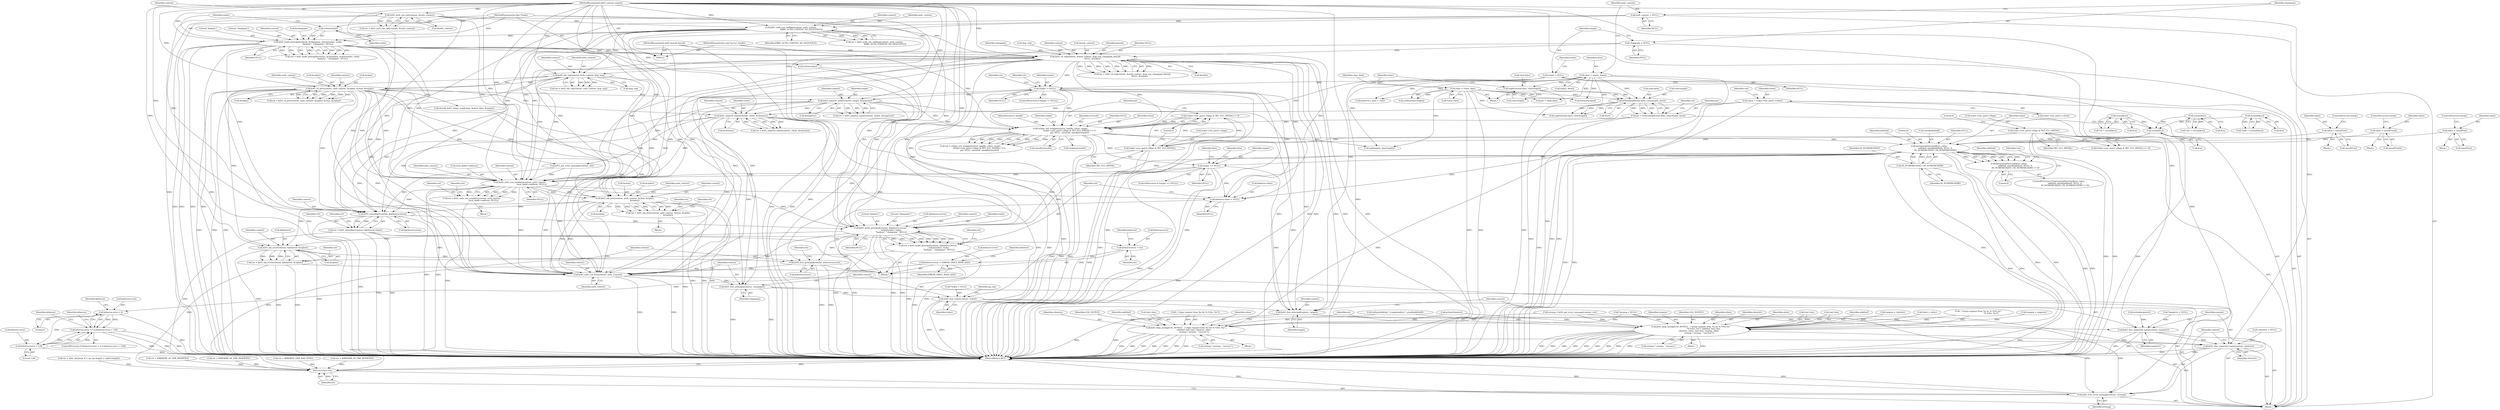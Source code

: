 digraph "0_krb5_cf1a0c411b2668c57c41e9c4efd15ba17b6b322c@API" {
"1000785" [label="(Call,getnameinfo(ss2sa(&ss), salen,\n                    addrbuf, sizeof(addrbuf), NULL, 0,\n                    NI_NUMERICHOST | NI_NUMERICSERV))"];
"1000786" [label="(Call,ss2sa(&ss))"];
"1000769" [label="(Call,ss2sa(&ss))"];
"1000693" [label="(Call,ss2sin(&ss))"];
"1000731" [label="(Call,ss2sin6(&ss))"];
"1000720" [label="(Call,salen = sizeof(*sin))"];
"1000758" [label="(Call,salen = sizeof(*sin6))"];
"1000777" [label="(Call,salen = sizeof(*sa))"];
"1000634" [label="(Call,schpw_util_wrapper(server_handle, client, target,\n                             (ticket->enc_part2->flags & TKT_FLG_INITIAL) != 0,\n                             ptr, NULL, strresult, sizeof(strresult)))"];
"1000123" [label="(MethodParameterIn,void *server_handle)"];
"1000580" [label="(Call,krb5_unparse_name(context, client, &clientstr))"];
"1000559" [label="(Call,krb5_unparse_name(context, target, &targetstr))"];
"1000482" [label="(Call,krb5_rd_priv(context, auth_context, &cipher, &clear, &replay))"];
"1000445" [label="(Call,krb5_mk_rep(context, auth_context, &ap_rep))"];
"1000420" [label="(Call,krb5_rd_req(context, &auth_context, &ap_req, changepw, keytab,\n                      NULL, &ticket))"];
"1000396" [label="(Call,krb5_build_principal(context, &changepw, strlen(realm), realm,\n                               \"kadmin\", \"changepw\", NULL))"];
"1000378" [label="(Call,krb5_auth_con_setflags(context, auth_context,\n                                 KRB5_AUTH_CONTEXT_DO_SEQUENCE))"];
"1000360" [label="(Call,krb5_auth_con_init(context, &auth_context))"];
"1000122" [label="(MethodParameterIn,krb5_context context)"];
"1000149" [label="(Call,auth_context = NULL)"];
"1000400" [label="(Call,strlen(realm))"];
"1000124" [label="(MethodParameterIn,char *realm)"];
"1000153" [label="(Call,changepw = NULL)"];
"1000125" [label="(MethodParameterIn,krb5_keytab keytab)"];
"1000553" [label="(Call,target != NULL)"];
"1000158" [label="(Call,target = NULL)"];
"1000503" [label="(Call,client = ticket->enc_part2->client)"];
"1000638" [label="(Call,(ticket->enc_part2->flags & TKT_FLG_INITIAL) != 0)"];
"1000639" [label="(Call,ticket->enc_part2->flags & TKT_FLG_INITIAL)"];
"1000603" [label="(Call,ticket->enc_part2->flags & TKT_FLG_INITIAL)"];
"1000621" [label="(Call,ptr = k5memdup0(clear.data, clear.length, &ret))"];
"1000623" [label="(Call,k5memdup0(clear.data, clear.length, &ret))"];
"1000539" [label="(Call,zapfree(clear.data, clear.length))"];
"1000145" [label="(Call,clear = empty_data())"];
"1000546" [label="(Call,clear = *clear_data)"];
"1000795" [label="(Call,NI_NUMERICHOST | NI_NUMERICSERV)"];
"1000784" [label="(Call,getnameinfo(ss2sa(&ss), salen,\n                    addrbuf, sizeof(addrbuf), NULL, 0,\n                    NI_NUMERICHOST | NI_NUMERICSERV) != 0)"];
"1000813" [label="(Call,target == NULL)"];
"1000963" [label="(Call,krb5_auth_con_setaddrs(context, auth_context,\n                                     local_faddr->address, NULL))"];
"1000961" [label="(Call,ret = krb5_auth_con_setaddrs(context, auth_context,\n                                     local_faddr->address, NULL))"];
"1000985" [label="(Call,krb5_mk_priv(context, auth_context, &clear, &cipher,\n                               &replay))"];
"1000983" [label="(Call,ret = krb5_mk_priv(context, auth_context, &clear, &cipher,\n                               &replay))"];
"1001041" [label="(Call,krb5_timeofday(context, &krberror.stime))"];
"1001039" [label="(Call,ret = krb5_timeofday(context, &krberror.stime))"];
"1001050" [label="(Call,krberror.error = ret)"];
"1001055" [label="(Call,krberror.error -= ERROR_TABLE_BASE_krb5)"];
"1001062" [label="(Call,krberror.error < 0)"];
"1001061" [label="(Call,krberror.error < 0 || krberror.error > 128)"];
"1001067" [label="(Call,krberror.error > 128)"];
"1001258" [label="(Return,return ret;)"];
"1001084" [label="(Call,krb5_build_principal(context, &krberror.server,\n                                   strlen(realm), realm,\n                                   \"kadmin\", \"changepw\", NULL))"];
"1001082" [label="(Call,ret = krb5_build_principal(context, &krberror.server,\n                                   strlen(realm), realm,\n                                   \"kadmin\", \"changepw\", NULL))"];
"1001113" [label="(Call,krb5_mk_error(context, &krberror, &cipher))"];
"1001111" [label="(Call,ret = krb5_mk_error(context, &krberror, &cipher))"];
"1001119" [label="(Call,krb5_free_principal(context, krberror.server))"];
"1001225" [label="(Call,krb5_auth_con_free(context, auth_context))"];
"1001228" [label="(Call,krb5_free_principal(context, changepw))"];
"1001231" [label="(Call,krb5_free_ticket(context, ticket))"];
"1001246" [label="(Call,krb5_free_principal(context, target))"];
"1001249" [label="(Call,krb5_free_unparsed_name(context, targetstr))"];
"1001252" [label="(Call,krb5_free_unparsed_name(context, clientstr))"];
"1001255" [label="(Call,krb5_free_error_message(context, errmsg))"];
"1001077" [label="(Call,krberror.client = NULL)"];
"1000840" [label="(Call,krb5_klog_syslog(LOG_NOTICE, _(\"setpw request from %s by %.*s%s for \"\n                                       \"%.*s%s: %s\"), addrbuf, (int) clen,\n                         clientstr, cdots, (int) tlen, targetp, tdots,\n                         errmsg ? errmsg : \"success\"))"];
"1000861" [label="(Call,krb5_klog_syslog(LOG_NOTICE, _(\"chpw request from %s for %.*s%s: %s\"),\n                         addrbuf, (int) clen, clientstr, cdots,\n                         errmsg ? errmsg : \"success\"))"];
"1000830" [label="(Call,strlen(targetstr))"];
"1000284" [label="(Call,ret = KRB5KDC_ERR_BAD_PVNO)"];
"1000923" [label="(Call,malloc(clear.length))"];
"1000694" [label="(Call,&ss)"];
"1001259" [label="(Identifier,ret)"];
"1000487" [label="(Call,&clear)"];
"1000799" [label="(Call,strlcpy(addrbuf, \"<unprintable>\", sizeof(addrbuf)))"];
"1001258" [label="(Return,return ret;)"];
"1000336" [label="(Call,ret = KRB5KRB_AP_ERR_MODIFIED)"];
"1000484" [label="(Identifier,auth_context)"];
"1000581" [label="(Identifier,context)"];
"1001067" [label="(Call,krberror.error > 128)"];
"1001232" [label="(Identifier,context)"];
"1000965" [label="(Identifier,auth_context)"];
"1000160" [label="(Identifier,NULL)"];
"1000609" [label="(Identifier,TKT_FLG_INITIAL)"];
"1000646" [label="(Literal,0)"];
"1001085" [label="(Identifier,context)"];
"1000422" [label="(Call,&auth_context)"];
"1000630" [label="(Call,&ret)"];
"1001060" [label="(ControlStructure,if (krberror.error < 0 || krberror.error > 128))"];
"1000837" [label="(Call,targetp = clientstr)"];
"1000418" [label="(Call,ret = krb5_rd_req(context, &auth_context, &ap_req, changepw, keytab,\n                      NULL, &ticket))"];
"1000402" [label="(Identifier,realm)"];
"1000729" [label="(Call,*sin6 = ss2sin6(&ss))"];
"1000358" [label="(Call,ret = krb5_auth_con_init(context, &auth_context))"];
"1000578" [label="(Call,ret = krb5_unparse_name(context, client, &clientstr))"];
"1000987" [label="(Identifier,auth_context)"];
"1001226" [label="(Identifier,context)"];
"1000984" [label="(Identifier,ret)"];
"1000427" [label="(Identifier,keytab)"];
"1000514" [label="(Block,)"];
"1000448" [label="(Call,&ap_rep)"];
"1000758" [label="(Call,salen = sizeof(*sin6))"];
"1000155" [label="(Identifier,NULL)"];
"1000404" [label="(Literal,\"changepw\")"];
"1000986" [label="(Identifier,context)"];
"1001083" [label="(Identifier,ret)"];
"1001231" [label="(Call,krb5_free_ticket(context, ticket))"];
"1000645" [label="(Identifier,TKT_FLG_INITIAL)"];
"1000814" [label="(Identifier,target)"];
"1001248" [label="(Identifier,target)"];
"1000174" [label="(Call,*targetstr = NULL)"];
"1001257" [label="(Identifier,errmsg)"];
"1000378" [label="(Call,krb5_auth_con_setflags(context, auth_context,\n                                 KRB5_AUTH_CONTEXT_DO_SEQUENCE))"];
"1000582" [label="(Identifier,client)"];
"1000124" [label="(MethodParameterIn,char *realm)"];
"1000627" [label="(Call,clear.length)"];
"1000797" [label="(Identifier,NI_NUMERICSERV)"];
"1000485" [label="(Call,&cipher)"];
"1000786" [label="(Call,ss2sa(&ss))"];
"1000992" [label="(Call,&replay)"];
"1000659" [label="(Call,zapfree(clear.data, clear.length))"];
"1001011" [label="(Block,)"];
"1001064" [label="(Identifier,krberror)"];
"1001068" [label="(Call,krberror.error)"];
"1001078" [label="(Call,krberror.client)"];
"1000551" [label="(Identifier,clear_data)"];
"1000777" [label="(Call,salen = sizeof(*sa))"];
"1000656" [label="(Call,krb5_get_error_message(context, ret))"];
"1000840" [label="(Call,krb5_klog_syslog(LOG_NOTICE, _(\"setpw request from %s by %.*s%s for \"\n                                       \"%.*s%s: %s\"), addrbuf, (int) clen,\n                         clientstr, cdots, (int) tlen, targetp, tdots,\n                         errmsg ? errmsg : \"success\"))"];
"1000820" [label="(Call,tdots = cdots)"];
"1000483" [label="(Identifier,context)"];
"1000787" [label="(Call,&ss)"];
"1000397" [label="(Identifier,context)"];
"1000361" [label="(Identifier,context)"];
"1001117" [label="(Call,&cipher)"];
"1000489" [label="(Call,&replay)"];
"1001097" [label="(Identifier,ret)"];
"1000966" [label="(Call,local_faddr->address)"];
"1001115" [label="(Call,&krberror)"];
"1000791" [label="(Call,sizeof(addrbuf))"];
"1000635" [label="(Identifier,server_handle)"];
"1000154" [label="(Identifier,changepw)"];
"1001057" [label="(Identifier,krberror)"];
"1000151" [label="(Identifier,NULL)"];
"1000982" [label="(Block,)"];
"1000623" [label="(Call,k5memdup0(clear.data, clear.length, &ret))"];
"1000732" [label="(Call,&ss)"];
"1000604" [label="(Call,ticket->enc_part2->flags)"];
"1001125" [label="(Identifier,ret)"];
"1001251" [label="(Identifier,targetstr)"];
"1000633" [label="(Identifier,ret)"];
"1001079" [label="(Identifier,krberror)"];
"1001253" [label="(Identifier,context)"];
"1000725" [label="(ControlStructure,break;)"];
"1000149" [label="(Call,auth_context = NULL)"];
"1000796" [label="(Identifier,NI_NUMERICHOST)"];
"1001249" [label="(Call,krb5_free_unparsed_name(context, targetstr))"];
"1001092" [label="(Identifier,realm)"];
"1000793" [label="(Identifier,NULL)"];
"1000790" [label="(Identifier,addrbuf)"];
"1000691" [label="(Call,*sin = ss2sin(&ss))"];
"1001247" [label="(Identifier,context)"];
"1001081" [label="(Identifier,NULL)"];
"1000731" [label="(Call,ss2sin6(&ss))"];
"1000784" [label="(Call,getnameinfo(ss2sa(&ss), salen,\n                    addrbuf, sizeof(addrbuf), NULL, 0,\n                    NI_NUMERICHOST | NI_NUMERICSERV) != 0)"];
"1000721" [label="(Identifier,salen)"];
"1000760" [label="(Call,sizeof(*sin6))"];
"1001119" [label="(Call,krb5_free_principal(context, krberror.server))"];
"1001066" [label="(Literal,0)"];
"1000720" [label="(Call,salen = sizeof(*sin))"];
"1000559" [label="(Call,krb5_unparse_name(context, target, &targetstr))"];
"1000381" [label="(Identifier,KRB5_AUTH_CONTEXT_DO_SEQUENCE)"];
"1001238" [label="(Call,free(clear.data))"];
"1000794" [label="(Literal,0)"];
"1000983" [label="(Call,ret = krb5_mk_priv(context, auth_context, &clear, &cipher,\n                               &replay))"];
"1000813" [label="(Call,target == NULL)"];
"1001225" [label="(Call,krb5_auth_con_free(context, auth_context))"];
"1000554" [label="(Identifier,target)"];
"1000518" [label="(Call,decode_krb5_setpw_req(&clear, &clear_data, &target))"];
"1001233" [label="(Identifier,ticket)"];
"1000125" [label="(MethodParameterIn,krb5_keytab keytab)"];
"1000960" [label="(Block,)"];
"1000394" [label="(Call,ret = krb5_build_principal(context, &changepw, strlen(realm), realm,\n                               \"kadmin\", \"changepw\", NULL))"];
"1000398" [label="(Call,&changepw)"];
"1001236" [label="(Identifier,ap_rep)"];
"1000855" [label="(Call,errmsg ? errmsg : \"success\")"];
"1000637" [label="(Identifier,target)"];
"1001255" [label="(Call,krb5_free_error_message(context, errmsg))"];
"1000401" [label="(Identifier,realm)"];
"1001055" [label="(Call,krberror.error -= ERROR_TABLE_BASE_krb5)"];
"1000480" [label="(Call,ret = krb5_rd_priv(context, auth_context, &cipher, &clear, &replay))"];
"1000969" [label="(Identifier,NULL)"];
"1000818" [label="(Identifier,tlen)"];
"1000689" [label="(Block,)"];
"1000842" [label="(Call,_(\"setpw request from %s by %.*s%s for \"\n                                       \"%.*s%s: %s\"))"];
"1001040" [label="(Identifier,ret)"];
"1000778" [label="(Identifier,salen)"];
"1001246" [label="(Call,krb5_free_principal(context, target))"];
"1000961" [label="(Call,ret = krb5_auth_con_setaddrs(context, auth_context,\n                                     local_faddr->address, NULL))"];
"1001071" [label="(Literal,128)"];
"1000123" [label="(MethodParameterIn,void *server_handle)"];
"1000808" [label="(Block,)"];
"1000995" [label="(Identifier,ret)"];
"1000869" [label="(Identifier,clientstr)"];
"1000861" [label="(Call,krb5_klog_syslog(LOG_NOTICE, _(\"chpw request from %s for %.*s%s: %s\"),\n                         addrbuf, (int) clen, clientstr, cdots,\n                         errmsg ? errmsg : \"success\"))"];
"1000376" [label="(Call,ret = krb5_auth_con_setflags(context, auth_context,\n                                 KRB5_AUTH_CONTEXT_DO_SEQUENCE))"];
"1001050" [label="(Call,krberror.error = ret)"];
"1000547" [label="(Identifier,clear)"];
"1000963" [label="(Call,krb5_auth_con_setaddrs(context, auth_context,\n                                     local_faddr->address, NULL))"];
"1000823" [label="(Call,targetp = targetstr)"];
"1000428" [label="(Identifier,NULL)"];
"1001256" [label="(Identifier,context)"];
"1000727" [label="(Block,)"];
"1000812" [label="(ControlStructure,if (target == NULL))"];
"1001254" [label="(Identifier,clientstr)"];
"1000850" [label="(Call,(int) tlen)"];
"1000770" [label="(Call,&ss)"];
"1001095" [label="(Identifier,NULL)"];
"1000649" [label="(Identifier,strresult)"];
"1000445" [label="(Call,krb5_mk_rep(context, auth_context, &ap_rep))"];
"1001056" [label="(Call,krberror.error)"];
"1001229" [label="(Identifier,context)"];
"1001041" [label="(Call,krb5_timeofday(context, &krberror.stime))"];
"1001252" [label="(Call,krb5_free_unparsed_name(context, clientstr))"];
"1000130" [label="(Block,)"];
"1000962" [label="(Identifier,ret)"];
"1001082" [label="(Call,ret = krb5_build_principal(context, &krberror.server,\n                                   strlen(realm), realm,\n                                   \"kadmin\", \"changepw\", NULL))"];
"1000865" [label="(Identifier,addrbuf)"];
"1000158" [label="(Call,target = NULL)"];
"1000426" [label="(Identifier,changepw)"];
"1000552" [label="(ControlStructure,if (target != NULL))"];
"1000512" [label="(Identifier,vno)"];
"1001042" [label="(Identifier,context)"];
"1000795" [label="(Call,NI_NUMERICHOST | NI_NUMERICSERV)"];
"1000985" [label="(Call,krb5_mk_priv(context, auth_context, &clear, &cipher,\n                               &replay))"];
"1000648" [label="(Identifier,NULL)"];
"1001084" [label="(Call,krb5_build_principal(context, &krberror.server,\n                                   strlen(realm), realm,\n                                   \"kadmin\", \"changepw\", NULL))"];
"1000580" [label="(Call,krb5_unparse_name(context, client, &clientstr))"];
"1000815" [label="(Identifier,NULL)"];
"1001051" [label="(Call,krberror.error)"];
"1000876" [label="(Identifier,ret)"];
"1000159" [label="(Identifier,target)"];
"1001111" [label="(Call,ret = krb5_mk_error(context, &krberror, &cipher))"];
"1001114" [label="(Identifier,context)"];
"1000162" [label="(Call,*ticket = NULL)"];
"1000558" [label="(Identifier,ret)"];
"1001063" [label="(Call,krberror.error)"];
"1000860" [label="(Block,)"];
"1000759" [label="(Identifier,salen)"];
"1000379" [label="(Identifier,context)"];
"1000639" [label="(Call,ticket->enc_part2->flags & TKT_FLG_INITIAL)"];
"1000988" [label="(Call,&clear)"];
"1001061" [label="(Call,krberror.error < 0 || krberror.error > 128)"];
"1000420" [label="(Call,krb5_rd_req(context, &auth_context, &ap_req, changepw, keytab,\n                      NULL, &ticket))"];
"1000504" [label="(Identifier,client)"];
"1001127" [label="(Call,ret = alloc_data(rep, 6 + ap_rep.length + cipher.length))"];
"1000870" [label="(Identifier,cdots)"];
"1001106" [label="(Call,krberror.e_data = clear)"];
"1000122" [label="(MethodParameterIn,krb5_context context)"];
"1001059" [label="(Identifier,ERROR_TABLE_BASE_krb5)"];
"1000540" [label="(Call,clear.data)"];
"1001048" [label="(Identifier,ret)"];
"1000380" [label="(Identifier,auth_context)"];
"1000964" [label="(Identifier,context)"];
"1001090" [label="(Call,strlen(realm))"];
"1000503" [label="(Call,client = ticket->enc_part2->client)"];
"1001113" [label="(Call,krb5_mk_error(context, &krberror, &cipher))"];
"1000446" [label="(Identifier,context)"];
"1000147" [label="(Call,empty_data())"];
"1001230" [label="(Identifier,changepw)"];
"1000638" [label="(Call,(ticket->enc_part2->flags & TKT_FLG_INITIAL) != 0)"];
"1000150" [label="(Identifier,auth_context)"];
"1000539" [label="(Call,zapfree(clear.data, clear.length))"];
"1001121" [label="(Call,krberror.server)"];
"1000853" [label="(Identifier,targetp)"];
"1001120" [label="(Identifier,context)"];
"1000841" [label="(Identifier,LOG_NOTICE)"];
"1000854" [label="(Identifier,tdots)"];
"1000560" [label="(Identifier,context)"];
"1001260" [label="(MethodReturn,RET)"];
"1000654" [label="(Call,errmsg = krb5_get_error_message(context, ret))"];
"1000610" [label="(Literal,0)"];
"1000765" [label="(Block,)"];
"1000650" [label="(Call,sizeof(strresult))"];
"1000396" [label="(Call,krb5_build_principal(context, &changepw, strlen(realm), realm,\n                               \"kadmin\", \"changepw\", NULL))"];
"1000782" [label="(ControlStructure,break;)"];
"1000561" [label="(Identifier,target)"];
"1000360" [label="(Call,krb5_auth_con_init(context, &auth_context))"];
"1000848" [label="(Identifier,clientstr)"];
"1000862" [label="(Identifier,LOG_NOTICE)"];
"1000153" [label="(Call,changepw = NULL)"];
"1000622" [label="(Identifier,ptr)"];
"1000557" [label="(Call,ret = krb5_unparse_name(context, target, &targetstr))"];
"1000624" [label="(Call,clear.data)"];
"1000553" [label="(Call,target != NULL)"];
"1000505" [label="(Call,ticket->enc_part2->client)"];
"1000362" [label="(Call,&auth_context)"];
"1000145" [label="(Call,clear = empty_data())"];
"1000424" [label="(Call,&ap_req)"];
"1000443" [label="(Call,ret = krb5_mk_rep(context, auth_context, &ap_rep))"];
"1000403" [label="(Literal,\"kadmin\")"];
"1001228" [label="(Call,krb5_free_principal(context, changepw))"];
"1000603" [label="(Call,ticket->enc_part2->flags & TKT_FLG_INITIAL)"];
"1000543" [label="(Call,clear.length)"];
"1001043" [label="(Call,&krberror.stime)"];
"1001074" [label="(Identifier,krberror)"];
"1001093" [label="(Literal,\"kadmin\")"];
"1001227" [label="(Identifier,auth_context)"];
"1000676" [label="(Call,strlen(clientstr))"];
"1000866" [label="(Call,(int) clen)"];
"1000170" [label="(Call,*clientstr = NULL)"];
"1001039" [label="(Call,ret = krb5_timeofday(context, &krberror.stime))"];
"1000562" [label="(Call,&targetstr)"];
"1000482" [label="(Call,krb5_rd_priv(context, auth_context, &cipher, &clear, &replay))"];
"1000849" [label="(Identifier,cdots)"];
"1000871" [label="(Call,errmsg ? errmsg : \"success\")"];
"1001112" [label="(Identifier,ret)"];
"1000693" [label="(Call,ss2sin(&ss))"];
"1000163" [label="(Identifier,ticket)"];
"1000789" [label="(Identifier,salen)"];
"1000915" [label="(Call,strlen(strresult))"];
"1000447" [label="(Identifier,auth_context)"];
"1000636" [label="(Identifier,client)"];
"1000634" [label="(Call,schpw_util_wrapper(server_handle, client, target,\n                             (ticket->enc_part2->flags & TKT_FLG_INITIAL) != 0,\n                             ptr, NULL, strresult, sizeof(strresult)))"];
"1000245" [label="(Call,ret = KRB5KRB_AP_ERR_MODIFIED)"];
"1000863" [label="(Call,_(\"chpw request from %s for %.*s%s: %s\"))"];
"1000767" [label="(Call,*sa = ss2sa(&ss))"];
"1000546" [label="(Call,clear = *clear_data)"];
"1001094" [label="(Literal,\"changepw\")"];
"1000400" [label="(Call,strlen(realm))"];
"1000203" [label="(Call,ret = KRB5KRB_AP_ERR_MODIFIED)"];
"1000845" [label="(Call,(int) clen)"];
"1001077" [label="(Call,krberror.client = NULL)"];
"1000800" [label="(Identifier,addrbuf)"];
"1000829" [label="(Identifier,tlen)"];
"1000769" [label="(Call,ss2sa(&ss))"];
"1000798" [label="(Literal,0)"];
"1000548" [label="(Call,*clear_data)"];
"1000583" [label="(Call,&clientstr)"];
"1000785" [label="(Call,getnameinfo(ss2sa(&ss), salen,\n                    addrbuf, sizeof(addrbuf), NULL, 0,\n                    NI_NUMERICHOST | NI_NUMERICSERV))"];
"1000602" [label="(Call,(ticket->enc_part2->flags & TKT_FLG_INITIAL) == 0)"];
"1000806" [label="(Identifier,vno)"];
"1000971" [label="(Identifier,ret)"];
"1000763" [label="(ControlStructure,break;)"];
"1000779" [label="(Call,sizeof(*sa))"];
"1000429" [label="(Call,&ticket)"];
"1000579" [label="(Identifier,ret)"];
"1000722" [label="(Call,sizeof(*sin))"];
"1000632" [label="(Call,ret = schpw_util_wrapper(server_handle, client, target,\n                             (ticket->enc_part2->flags & TKT_FLG_INITIAL) != 0,\n                             ptr, NULL, strresult, sizeof(strresult)))"];
"1000555" [label="(Identifier,NULL)"];
"1000844" [label="(Identifier,addrbuf)"];
"1000621" [label="(Call,ptr = k5memdup0(clear.data, clear.length, &ret))"];
"1001054" [label="(Identifier,ret)"];
"1000421" [label="(Identifier,context)"];
"1001062" [label="(Call,krberror.error < 0)"];
"1000647" [label="(Identifier,ptr)"];
"1000783" [label="(ControlStructure,if (getnameinfo(ss2sa(&ss), salen,\n                    addrbuf, sizeof(addrbuf), NULL, 0,\n                    NI_NUMERICHOST | NI_NUMERICSERV) != 0))"];
"1000990" [label="(Call,&cipher)"];
"1000927" [label="(Call,ptr = clear.data)"];
"1000178" [label="(Call,*errmsg = NULL)"];
"1001069" [label="(Identifier,krberror)"];
"1000405" [label="(Identifier,NULL)"];
"1000640" [label="(Call,ticket->enc_part2->flags)"];
"1000666" [label="(Call,zapfree(ptr, clear.length))"];
"1000146" [label="(Identifier,clear)"];
"1001086" [label="(Call,&krberror.server)"];
"1001250" [label="(Identifier,context)"];
"1000785" -> "1000784"  [label="AST: "];
"1000785" -> "1000795"  [label="CFG: "];
"1000786" -> "1000785"  [label="AST: "];
"1000789" -> "1000785"  [label="AST: "];
"1000790" -> "1000785"  [label="AST: "];
"1000791" -> "1000785"  [label="AST: "];
"1000793" -> "1000785"  [label="AST: "];
"1000794" -> "1000785"  [label="AST: "];
"1000795" -> "1000785"  [label="AST: "];
"1000798" -> "1000785"  [label="CFG: "];
"1000785" -> "1001260"  [label="DDG: "];
"1000785" -> "1001260"  [label="DDG: "];
"1000785" -> "1001260"  [label="DDG: "];
"1000785" -> "1001260"  [label="DDG: "];
"1000785" -> "1000784"  [label="DDG: "];
"1000785" -> "1000784"  [label="DDG: "];
"1000785" -> "1000784"  [label="DDG: "];
"1000785" -> "1000784"  [label="DDG: "];
"1000785" -> "1000784"  [label="DDG: "];
"1000785" -> "1000784"  [label="DDG: "];
"1000786" -> "1000785"  [label="DDG: "];
"1000720" -> "1000785"  [label="DDG: "];
"1000758" -> "1000785"  [label="DDG: "];
"1000777" -> "1000785"  [label="DDG: "];
"1000634" -> "1000785"  [label="DDG: "];
"1000795" -> "1000785"  [label="DDG: "];
"1000795" -> "1000785"  [label="DDG: "];
"1000785" -> "1000813"  [label="DDG: "];
"1000785" -> "1000840"  [label="DDG: "];
"1000785" -> "1000861"  [label="DDG: "];
"1000785" -> "1000963"  [label="DDG: "];
"1000785" -> "1001077"  [label="DDG: "];
"1000785" -> "1001084"  [label="DDG: "];
"1000786" -> "1000787"  [label="CFG: "];
"1000787" -> "1000786"  [label="AST: "];
"1000789" -> "1000786"  [label="CFG: "];
"1000786" -> "1001260"  [label="DDG: "];
"1000769" -> "1000786"  [label="DDG: "];
"1000693" -> "1000786"  [label="DDG: "];
"1000731" -> "1000786"  [label="DDG: "];
"1000769" -> "1000767"  [label="AST: "];
"1000769" -> "1000770"  [label="CFG: "];
"1000770" -> "1000769"  [label="AST: "];
"1000767" -> "1000769"  [label="CFG: "];
"1000769" -> "1000767"  [label="DDG: "];
"1000693" -> "1000691"  [label="AST: "];
"1000693" -> "1000694"  [label="CFG: "];
"1000694" -> "1000693"  [label="AST: "];
"1000691" -> "1000693"  [label="CFG: "];
"1000693" -> "1000691"  [label="DDG: "];
"1000731" -> "1000729"  [label="AST: "];
"1000731" -> "1000732"  [label="CFG: "];
"1000732" -> "1000731"  [label="AST: "];
"1000729" -> "1000731"  [label="CFG: "];
"1000731" -> "1000729"  [label="DDG: "];
"1000720" -> "1000689"  [label="AST: "];
"1000720" -> "1000722"  [label="CFG: "];
"1000721" -> "1000720"  [label="AST: "];
"1000722" -> "1000720"  [label="AST: "];
"1000725" -> "1000720"  [label="CFG: "];
"1000758" -> "1000727"  [label="AST: "];
"1000758" -> "1000760"  [label="CFG: "];
"1000759" -> "1000758"  [label="AST: "];
"1000760" -> "1000758"  [label="AST: "];
"1000763" -> "1000758"  [label="CFG: "];
"1000777" -> "1000765"  [label="AST: "];
"1000777" -> "1000779"  [label="CFG: "];
"1000778" -> "1000777"  [label="AST: "];
"1000779" -> "1000777"  [label="AST: "];
"1000782" -> "1000777"  [label="CFG: "];
"1000634" -> "1000632"  [label="AST: "];
"1000634" -> "1000650"  [label="CFG: "];
"1000635" -> "1000634"  [label="AST: "];
"1000636" -> "1000634"  [label="AST: "];
"1000637" -> "1000634"  [label="AST: "];
"1000638" -> "1000634"  [label="AST: "];
"1000647" -> "1000634"  [label="AST: "];
"1000648" -> "1000634"  [label="AST: "];
"1000649" -> "1000634"  [label="AST: "];
"1000650" -> "1000634"  [label="AST: "];
"1000632" -> "1000634"  [label="CFG: "];
"1000634" -> "1001260"  [label="DDG: "];
"1000634" -> "1001260"  [label="DDG: "];
"1000634" -> "1001260"  [label="DDG: "];
"1000634" -> "1000632"  [label="DDG: "];
"1000634" -> "1000632"  [label="DDG: "];
"1000634" -> "1000632"  [label="DDG: "];
"1000634" -> "1000632"  [label="DDG: "];
"1000634" -> "1000632"  [label="DDG: "];
"1000634" -> "1000632"  [label="DDG: "];
"1000634" -> "1000632"  [label="DDG: "];
"1000123" -> "1000634"  [label="DDG: "];
"1000580" -> "1000634"  [label="DDG: "];
"1000158" -> "1000634"  [label="DDG: "];
"1000553" -> "1000634"  [label="DDG: "];
"1000553" -> "1000634"  [label="DDG: "];
"1000559" -> "1000634"  [label="DDG: "];
"1000638" -> "1000634"  [label="DDG: "];
"1000638" -> "1000634"  [label="DDG: "];
"1000621" -> "1000634"  [label="DDG: "];
"1000420" -> "1000634"  [label="DDG: "];
"1000634" -> "1000666"  [label="DDG: "];
"1000634" -> "1000813"  [label="DDG: "];
"1000634" -> "1000915"  [label="DDG: "];
"1000634" -> "1001246"  [label="DDG: "];
"1000123" -> "1000121"  [label="AST: "];
"1000123" -> "1001260"  [label="DDG: "];
"1000580" -> "1000578"  [label="AST: "];
"1000580" -> "1000583"  [label="CFG: "];
"1000581" -> "1000580"  [label="AST: "];
"1000582" -> "1000580"  [label="AST: "];
"1000583" -> "1000580"  [label="AST: "];
"1000578" -> "1000580"  [label="CFG: "];
"1000580" -> "1001260"  [label="DDG: "];
"1000580" -> "1001260"  [label="DDG: "];
"1000580" -> "1000578"  [label="DDG: "];
"1000580" -> "1000578"  [label="DDG: "];
"1000580" -> "1000578"  [label="DDG: "];
"1000559" -> "1000580"  [label="DDG: "];
"1000482" -> "1000580"  [label="DDG: "];
"1000122" -> "1000580"  [label="DDG: "];
"1000503" -> "1000580"  [label="DDG: "];
"1000580" -> "1000656"  [label="DDG: "];
"1000580" -> "1000963"  [label="DDG: "];
"1000580" -> "1001041"  [label="DDG: "];
"1000580" -> "1001225"  [label="DDG: "];
"1000559" -> "1000557"  [label="AST: "];
"1000559" -> "1000562"  [label="CFG: "];
"1000560" -> "1000559"  [label="AST: "];
"1000561" -> "1000559"  [label="AST: "];
"1000562" -> "1000559"  [label="AST: "];
"1000557" -> "1000559"  [label="CFG: "];
"1000559" -> "1001260"  [label="DDG: "];
"1000559" -> "1000557"  [label="DDG: "];
"1000559" -> "1000557"  [label="DDG: "];
"1000559" -> "1000557"  [label="DDG: "];
"1000482" -> "1000559"  [label="DDG: "];
"1000122" -> "1000559"  [label="DDG: "];
"1000553" -> "1000559"  [label="DDG: "];
"1000559" -> "1000963"  [label="DDG: "];
"1000559" -> "1001041"  [label="DDG: "];
"1000559" -> "1001225"  [label="DDG: "];
"1000559" -> "1001246"  [label="DDG: "];
"1000482" -> "1000480"  [label="AST: "];
"1000482" -> "1000489"  [label="CFG: "];
"1000483" -> "1000482"  [label="AST: "];
"1000484" -> "1000482"  [label="AST: "];
"1000485" -> "1000482"  [label="AST: "];
"1000487" -> "1000482"  [label="AST: "];
"1000489" -> "1000482"  [label="AST: "];
"1000480" -> "1000482"  [label="CFG: "];
"1000482" -> "1001260"  [label="DDG: "];
"1000482" -> "1001260"  [label="DDG: "];
"1000482" -> "1001260"  [label="DDG: "];
"1000482" -> "1000480"  [label="DDG: "];
"1000482" -> "1000480"  [label="DDG: "];
"1000482" -> "1000480"  [label="DDG: "];
"1000482" -> "1000480"  [label="DDG: "];
"1000482" -> "1000480"  [label="DDG: "];
"1000445" -> "1000482"  [label="DDG: "];
"1000445" -> "1000482"  [label="DDG: "];
"1000122" -> "1000482"  [label="DDG: "];
"1000482" -> "1000518"  [label="DDG: "];
"1000482" -> "1000963"  [label="DDG: "];
"1000482" -> "1000963"  [label="DDG: "];
"1000482" -> "1000985"  [label="DDG: "];
"1000482" -> "1000985"  [label="DDG: "];
"1000482" -> "1000985"  [label="DDG: "];
"1000482" -> "1001041"  [label="DDG: "];
"1000482" -> "1001113"  [label="DDG: "];
"1000482" -> "1001225"  [label="DDG: "];
"1000482" -> "1001225"  [label="DDG: "];
"1000445" -> "1000443"  [label="AST: "];
"1000445" -> "1000448"  [label="CFG: "];
"1000446" -> "1000445"  [label="AST: "];
"1000447" -> "1000445"  [label="AST: "];
"1000448" -> "1000445"  [label="AST: "];
"1000443" -> "1000445"  [label="CFG: "];
"1000445" -> "1001260"  [label="DDG: "];
"1000445" -> "1000443"  [label="DDG: "];
"1000445" -> "1000443"  [label="DDG: "];
"1000445" -> "1000443"  [label="DDG: "];
"1000420" -> "1000445"  [label="DDG: "];
"1000122" -> "1000445"  [label="DDG: "];
"1000378" -> "1000445"  [label="DDG: "];
"1000445" -> "1000963"  [label="DDG: "];
"1000445" -> "1000963"  [label="DDG: "];
"1000445" -> "1001041"  [label="DDG: "];
"1000445" -> "1001225"  [label="DDG: "];
"1000445" -> "1001225"  [label="DDG: "];
"1000420" -> "1000418"  [label="AST: "];
"1000420" -> "1000429"  [label="CFG: "];
"1000421" -> "1000420"  [label="AST: "];
"1000422" -> "1000420"  [label="AST: "];
"1000424" -> "1000420"  [label="AST: "];
"1000426" -> "1000420"  [label="AST: "];
"1000427" -> "1000420"  [label="AST: "];
"1000428" -> "1000420"  [label="AST: "];
"1000429" -> "1000420"  [label="AST: "];
"1000418" -> "1000420"  [label="CFG: "];
"1000420" -> "1001260"  [label="DDG: "];
"1000420" -> "1001260"  [label="DDG: "];
"1000420" -> "1001260"  [label="DDG: "];
"1000420" -> "1001260"  [label="DDG: "];
"1000420" -> "1001260"  [label="DDG: "];
"1000420" -> "1000418"  [label="DDG: "];
"1000420" -> "1000418"  [label="DDG: "];
"1000420" -> "1000418"  [label="DDG: "];
"1000420" -> "1000418"  [label="DDG: "];
"1000420" -> "1000418"  [label="DDG: "];
"1000420" -> "1000418"  [label="DDG: "];
"1000420" -> "1000418"  [label="DDG: "];
"1000396" -> "1000420"  [label="DDG: "];
"1000396" -> "1000420"  [label="DDG: "];
"1000122" -> "1000420"  [label="DDG: "];
"1000360" -> "1000420"  [label="DDG: "];
"1000153" -> "1000420"  [label="DDG: "];
"1000125" -> "1000420"  [label="DDG: "];
"1000420" -> "1000553"  [label="DDG: "];
"1000420" -> "1000963"  [label="DDG: "];
"1000420" -> "1000963"  [label="DDG: "];
"1000420" -> "1001041"  [label="DDG: "];
"1000420" -> "1001077"  [label="DDG: "];
"1000420" -> "1001084"  [label="DDG: "];
"1000420" -> "1001225"  [label="DDG: "];
"1000420" -> "1001228"  [label="DDG: "];
"1000396" -> "1000394"  [label="AST: "];
"1000396" -> "1000405"  [label="CFG: "];
"1000397" -> "1000396"  [label="AST: "];
"1000398" -> "1000396"  [label="AST: "];
"1000400" -> "1000396"  [label="AST: "];
"1000402" -> "1000396"  [label="AST: "];
"1000403" -> "1000396"  [label="AST: "];
"1000404" -> "1000396"  [label="AST: "];
"1000405" -> "1000396"  [label="AST: "];
"1000394" -> "1000396"  [label="CFG: "];
"1000396" -> "1001260"  [label="DDG: "];
"1000396" -> "1001260"  [label="DDG: "];
"1000396" -> "1001260"  [label="DDG: "];
"1000396" -> "1001260"  [label="DDG: "];
"1000396" -> "1000394"  [label="DDG: "];
"1000396" -> "1000394"  [label="DDG: "];
"1000396" -> "1000394"  [label="DDG: "];
"1000396" -> "1000394"  [label="DDG: "];
"1000396" -> "1000394"  [label="DDG: "];
"1000396" -> "1000394"  [label="DDG: "];
"1000396" -> "1000394"  [label="DDG: "];
"1000378" -> "1000396"  [label="DDG: "];
"1000122" -> "1000396"  [label="DDG: "];
"1000400" -> "1000396"  [label="DDG: "];
"1000124" -> "1000396"  [label="DDG: "];
"1000396" -> "1000963"  [label="DDG: "];
"1000396" -> "1000963"  [label="DDG: "];
"1000396" -> "1001041"  [label="DDG: "];
"1000396" -> "1001077"  [label="DDG: "];
"1000396" -> "1001090"  [label="DDG: "];
"1000396" -> "1001084"  [label="DDG: "];
"1000396" -> "1001225"  [label="DDG: "];
"1000378" -> "1000376"  [label="AST: "];
"1000378" -> "1000381"  [label="CFG: "];
"1000379" -> "1000378"  [label="AST: "];
"1000380" -> "1000378"  [label="AST: "];
"1000381" -> "1000378"  [label="AST: "];
"1000376" -> "1000378"  [label="CFG: "];
"1000378" -> "1001260"  [label="DDG: "];
"1000378" -> "1000376"  [label="DDG: "];
"1000378" -> "1000376"  [label="DDG: "];
"1000378" -> "1000376"  [label="DDG: "];
"1000360" -> "1000378"  [label="DDG: "];
"1000122" -> "1000378"  [label="DDG: "];
"1000149" -> "1000378"  [label="DDG: "];
"1000378" -> "1000963"  [label="DDG: "];
"1000378" -> "1000963"  [label="DDG: "];
"1000378" -> "1001041"  [label="DDG: "];
"1000378" -> "1001225"  [label="DDG: "];
"1000378" -> "1001225"  [label="DDG: "];
"1000360" -> "1000358"  [label="AST: "];
"1000360" -> "1000362"  [label="CFG: "];
"1000361" -> "1000360"  [label="AST: "];
"1000362" -> "1000360"  [label="AST: "];
"1000358" -> "1000360"  [label="CFG: "];
"1000360" -> "1001260"  [label="DDG: "];
"1000360" -> "1000358"  [label="DDG: "];
"1000360" -> "1000358"  [label="DDG: "];
"1000122" -> "1000360"  [label="DDG: "];
"1000360" -> "1000963"  [label="DDG: "];
"1000360" -> "1001041"  [label="DDG: "];
"1000360" -> "1001225"  [label="DDG: "];
"1000122" -> "1000121"  [label="AST: "];
"1000122" -> "1001260"  [label="DDG: "];
"1000122" -> "1000656"  [label="DDG: "];
"1000122" -> "1000963"  [label="DDG: "];
"1000122" -> "1000985"  [label="DDG: "];
"1000122" -> "1001041"  [label="DDG: "];
"1000122" -> "1001084"  [label="DDG: "];
"1000122" -> "1001113"  [label="DDG: "];
"1000122" -> "1001119"  [label="DDG: "];
"1000122" -> "1001225"  [label="DDG: "];
"1000122" -> "1001228"  [label="DDG: "];
"1000122" -> "1001231"  [label="DDG: "];
"1000122" -> "1001246"  [label="DDG: "];
"1000122" -> "1001249"  [label="DDG: "];
"1000122" -> "1001252"  [label="DDG: "];
"1000122" -> "1001255"  [label="DDG: "];
"1000149" -> "1000130"  [label="AST: "];
"1000149" -> "1000151"  [label="CFG: "];
"1000150" -> "1000149"  [label="AST: "];
"1000151" -> "1000149"  [label="AST: "];
"1000154" -> "1000149"  [label="CFG: "];
"1000149" -> "1000963"  [label="DDG: "];
"1000149" -> "1001225"  [label="DDG: "];
"1000400" -> "1000401"  [label="CFG: "];
"1000401" -> "1000400"  [label="AST: "];
"1000402" -> "1000400"  [label="CFG: "];
"1000124" -> "1000400"  [label="DDG: "];
"1000124" -> "1000121"  [label="AST: "];
"1000124" -> "1001260"  [label="DDG: "];
"1000124" -> "1001090"  [label="DDG: "];
"1000124" -> "1001084"  [label="DDG: "];
"1000153" -> "1000130"  [label="AST: "];
"1000153" -> "1000155"  [label="CFG: "];
"1000154" -> "1000153"  [label="AST: "];
"1000155" -> "1000153"  [label="AST: "];
"1000159" -> "1000153"  [label="CFG: "];
"1000153" -> "1001228"  [label="DDG: "];
"1000125" -> "1000121"  [label="AST: "];
"1000125" -> "1001260"  [label="DDG: "];
"1000553" -> "1000552"  [label="AST: "];
"1000553" -> "1000555"  [label="CFG: "];
"1000554" -> "1000553"  [label="AST: "];
"1000555" -> "1000553"  [label="AST: "];
"1000558" -> "1000553"  [label="CFG: "];
"1000579" -> "1000553"  [label="CFG: "];
"1000553" -> "1001260"  [label="DDG: "];
"1000553" -> "1001260"  [label="DDG: "];
"1000158" -> "1000553"  [label="DDG: "];
"1000553" -> "1000963"  [label="DDG: "];
"1000553" -> "1001077"  [label="DDG: "];
"1000553" -> "1001084"  [label="DDG: "];
"1000553" -> "1001246"  [label="DDG: "];
"1000158" -> "1000130"  [label="AST: "];
"1000158" -> "1000160"  [label="CFG: "];
"1000159" -> "1000158"  [label="AST: "];
"1000160" -> "1000158"  [label="AST: "];
"1000163" -> "1000158"  [label="CFG: "];
"1000158" -> "1001246"  [label="DDG: "];
"1000503" -> "1000130"  [label="AST: "];
"1000503" -> "1000505"  [label="CFG: "];
"1000504" -> "1000503"  [label="AST: "];
"1000505" -> "1000503"  [label="AST: "];
"1000512" -> "1000503"  [label="CFG: "];
"1000503" -> "1001260"  [label="DDG: "];
"1000503" -> "1001260"  [label="DDG: "];
"1000638" -> "1000646"  [label="CFG: "];
"1000639" -> "1000638"  [label="AST: "];
"1000646" -> "1000638"  [label="AST: "];
"1000647" -> "1000638"  [label="CFG: "];
"1000638" -> "1001260"  [label="DDG: "];
"1000639" -> "1000638"  [label="DDG: "];
"1000639" -> "1000638"  [label="DDG: "];
"1000639" -> "1000645"  [label="CFG: "];
"1000640" -> "1000639"  [label="AST: "];
"1000645" -> "1000639"  [label="AST: "];
"1000646" -> "1000639"  [label="CFG: "];
"1000639" -> "1001260"  [label="DDG: "];
"1000639" -> "1001260"  [label="DDG: "];
"1000603" -> "1000639"  [label="DDG: "];
"1000603" -> "1000639"  [label="DDG: "];
"1000603" -> "1000602"  [label="AST: "];
"1000603" -> "1000609"  [label="CFG: "];
"1000604" -> "1000603"  [label="AST: "];
"1000609" -> "1000603"  [label="AST: "];
"1000610" -> "1000603"  [label="CFG: "];
"1000603" -> "1001260"  [label="DDG: "];
"1000603" -> "1001260"  [label="DDG: "];
"1000603" -> "1000602"  [label="DDG: "];
"1000603" -> "1000602"  [label="DDG: "];
"1000621" -> "1000130"  [label="AST: "];
"1000621" -> "1000623"  [label="CFG: "];
"1000622" -> "1000621"  [label="AST: "];
"1000623" -> "1000621"  [label="AST: "];
"1000633" -> "1000621"  [label="CFG: "];
"1000621" -> "1001260"  [label="DDG: "];
"1000623" -> "1000621"  [label="DDG: "];
"1000623" -> "1000621"  [label="DDG: "];
"1000623" -> "1000621"  [label="DDG: "];
"1000623" -> "1000630"  [label="CFG: "];
"1000624" -> "1000623"  [label="AST: "];
"1000627" -> "1000623"  [label="AST: "];
"1000630" -> "1000623"  [label="AST: "];
"1000623" -> "1001260"  [label="DDG: "];
"1000539" -> "1000623"  [label="DDG: "];
"1000539" -> "1000623"  [label="DDG: "];
"1000546" -> "1000623"  [label="DDG: "];
"1000145" -> "1000623"  [label="DDG: "];
"1000623" -> "1000659"  [label="DDG: "];
"1000623" -> "1000659"  [label="DDG: "];
"1000539" -> "1000514"  [label="AST: "];
"1000539" -> "1000543"  [label="CFG: "];
"1000540" -> "1000539"  [label="AST: "];
"1000543" -> "1000539"  [label="AST: "];
"1000547" -> "1000539"  [label="CFG: "];
"1000539" -> "1001260"  [label="DDG: "];
"1000145" -> "1000539"  [label="DDG: "];
"1000145" -> "1000130"  [label="AST: "];
"1000145" -> "1000147"  [label="CFG: "];
"1000146" -> "1000145"  [label="AST: "];
"1000147" -> "1000145"  [label="AST: "];
"1000150" -> "1000145"  [label="CFG: "];
"1000145" -> "1001260"  [label="DDG: "];
"1000145" -> "1000659"  [label="DDG: "];
"1000145" -> "1000666"  [label="DDG: "];
"1000145" -> "1000923"  [label="DDG: "];
"1000145" -> "1000927"  [label="DDG: "];
"1000145" -> "1001106"  [label="DDG: "];
"1000145" -> "1001238"  [label="DDG: "];
"1000546" -> "1000514"  [label="AST: "];
"1000546" -> "1000548"  [label="CFG: "];
"1000547" -> "1000546"  [label="AST: "];
"1000548" -> "1000546"  [label="AST: "];
"1000551" -> "1000546"  [label="CFG: "];
"1000546" -> "1001260"  [label="DDG: "];
"1000546" -> "1001260"  [label="DDG: "];
"1000546" -> "1000659"  [label="DDG: "];
"1000546" -> "1000666"  [label="DDG: "];
"1000546" -> "1000923"  [label="DDG: "];
"1000546" -> "1000927"  [label="DDG: "];
"1000546" -> "1001106"  [label="DDG: "];
"1000546" -> "1001238"  [label="DDG: "];
"1000795" -> "1000797"  [label="CFG: "];
"1000796" -> "1000795"  [label="AST: "];
"1000797" -> "1000795"  [label="AST: "];
"1000795" -> "1001260"  [label="DDG: "];
"1000795" -> "1001260"  [label="DDG: "];
"1000784" -> "1000783"  [label="AST: "];
"1000784" -> "1000798"  [label="CFG: "];
"1000798" -> "1000784"  [label="AST: "];
"1000800" -> "1000784"  [label="CFG: "];
"1000806" -> "1000784"  [label="CFG: "];
"1000784" -> "1001260"  [label="DDG: "];
"1000784" -> "1001260"  [label="DDG: "];
"1000813" -> "1000812"  [label="AST: "];
"1000813" -> "1000815"  [label="CFG: "];
"1000814" -> "1000813"  [label="AST: "];
"1000815" -> "1000813"  [label="AST: "];
"1000818" -> "1000813"  [label="CFG: "];
"1000829" -> "1000813"  [label="CFG: "];
"1000813" -> "1001260"  [label="DDG: "];
"1000813" -> "1001260"  [label="DDG: "];
"1000813" -> "1000963"  [label="DDG: "];
"1000813" -> "1001077"  [label="DDG: "];
"1000813" -> "1001084"  [label="DDG: "];
"1000813" -> "1001246"  [label="DDG: "];
"1000963" -> "1000961"  [label="AST: "];
"1000963" -> "1000969"  [label="CFG: "];
"1000964" -> "1000963"  [label="AST: "];
"1000965" -> "1000963"  [label="AST: "];
"1000966" -> "1000963"  [label="AST: "];
"1000969" -> "1000963"  [label="AST: "];
"1000961" -> "1000963"  [label="CFG: "];
"1000963" -> "1001260"  [label="DDG: "];
"1000963" -> "1001260"  [label="DDG: "];
"1000963" -> "1000961"  [label="DDG: "];
"1000963" -> "1000961"  [label="DDG: "];
"1000963" -> "1000961"  [label="DDG: "];
"1000963" -> "1000961"  [label="DDG: "];
"1000656" -> "1000963"  [label="DDG: "];
"1000963" -> "1000985"  [label="DDG: "];
"1000963" -> "1000985"  [label="DDG: "];
"1000963" -> "1001041"  [label="DDG: "];
"1000963" -> "1001077"  [label="DDG: "];
"1000963" -> "1001084"  [label="DDG: "];
"1000963" -> "1001225"  [label="DDG: "];
"1000963" -> "1001225"  [label="DDG: "];
"1000961" -> "1000960"  [label="AST: "];
"1000962" -> "1000961"  [label="AST: "];
"1000971" -> "1000961"  [label="CFG: "];
"1000961" -> "1001260"  [label="DDG: "];
"1000985" -> "1000983"  [label="AST: "];
"1000985" -> "1000992"  [label="CFG: "];
"1000986" -> "1000985"  [label="AST: "];
"1000987" -> "1000985"  [label="AST: "];
"1000988" -> "1000985"  [label="AST: "];
"1000990" -> "1000985"  [label="AST: "];
"1000992" -> "1000985"  [label="AST: "];
"1000983" -> "1000985"  [label="CFG: "];
"1000985" -> "1001260"  [label="DDG: "];
"1000985" -> "1001260"  [label="DDG: "];
"1000985" -> "1001260"  [label="DDG: "];
"1000985" -> "1000983"  [label="DDG: "];
"1000985" -> "1000983"  [label="DDG: "];
"1000985" -> "1000983"  [label="DDG: "];
"1000985" -> "1000983"  [label="DDG: "];
"1000985" -> "1000983"  [label="DDG: "];
"1000518" -> "1000985"  [label="DDG: "];
"1000985" -> "1001041"  [label="DDG: "];
"1000985" -> "1001113"  [label="DDG: "];
"1000985" -> "1001225"  [label="DDG: "];
"1000985" -> "1001225"  [label="DDG: "];
"1000983" -> "1000982"  [label="AST: "];
"1000984" -> "1000983"  [label="AST: "];
"1000995" -> "1000983"  [label="CFG: "];
"1000983" -> "1001260"  [label="DDG: "];
"1001041" -> "1001039"  [label="AST: "];
"1001041" -> "1001043"  [label="CFG: "];
"1001042" -> "1001041"  [label="AST: "];
"1001043" -> "1001041"  [label="AST: "];
"1001039" -> "1001041"  [label="CFG: "];
"1001041" -> "1001260"  [label="DDG: "];
"1001041" -> "1001039"  [label="DDG: "];
"1001041" -> "1001039"  [label="DDG: "];
"1000656" -> "1001041"  [label="DDG: "];
"1001041" -> "1001084"  [label="DDG: "];
"1001041" -> "1001225"  [label="DDG: "];
"1001039" -> "1001011"  [label="AST: "];
"1001040" -> "1001039"  [label="AST: "];
"1001048" -> "1001039"  [label="CFG: "];
"1001039" -> "1001260"  [label="DDG: "];
"1001039" -> "1001260"  [label="DDG: "];
"1001039" -> "1001050"  [label="DDG: "];
"1001039" -> "1001258"  [label="DDG: "];
"1001050" -> "1001011"  [label="AST: "];
"1001050" -> "1001054"  [label="CFG: "];
"1001051" -> "1001050"  [label="AST: "];
"1001054" -> "1001050"  [label="AST: "];
"1001057" -> "1001050"  [label="CFG: "];
"1001050" -> "1001055"  [label="DDG: "];
"1001055" -> "1001011"  [label="AST: "];
"1001055" -> "1001059"  [label="CFG: "];
"1001056" -> "1001055"  [label="AST: "];
"1001059" -> "1001055"  [label="AST: "];
"1001064" -> "1001055"  [label="CFG: "];
"1001055" -> "1001260"  [label="DDG: "];
"1001055" -> "1001062"  [label="DDG: "];
"1001062" -> "1001061"  [label="AST: "];
"1001062" -> "1001066"  [label="CFG: "];
"1001063" -> "1001062"  [label="AST: "];
"1001066" -> "1001062"  [label="AST: "];
"1001069" -> "1001062"  [label="CFG: "];
"1001061" -> "1001062"  [label="CFG: "];
"1001062" -> "1001260"  [label="DDG: "];
"1001062" -> "1001061"  [label="DDG: "];
"1001062" -> "1001061"  [label="DDG: "];
"1001062" -> "1001067"  [label="DDG: "];
"1001061" -> "1001060"  [label="AST: "];
"1001061" -> "1001067"  [label="CFG: "];
"1001067" -> "1001061"  [label="AST: "];
"1001074" -> "1001061"  [label="CFG: "];
"1001079" -> "1001061"  [label="CFG: "];
"1001061" -> "1001260"  [label="DDG: "];
"1001061" -> "1001260"  [label="DDG: "];
"1001061" -> "1001260"  [label="DDG: "];
"1001067" -> "1001061"  [label="DDG: "];
"1001067" -> "1001061"  [label="DDG: "];
"1001067" -> "1001071"  [label="CFG: "];
"1001068" -> "1001067"  [label="AST: "];
"1001071" -> "1001067"  [label="AST: "];
"1001067" -> "1001260"  [label="DDG: "];
"1001258" -> "1000130"  [label="AST: "];
"1001258" -> "1001259"  [label="CFG: "];
"1001259" -> "1001258"  [label="AST: "];
"1001260" -> "1001258"  [label="CFG: "];
"1001258" -> "1001260"  [label="DDG: "];
"1001259" -> "1001258"  [label="DDG: "];
"1001127" -> "1001258"  [label="DDG: "];
"1000245" -> "1001258"  [label="DDG: "];
"1000336" -> "1001258"  [label="DDG: "];
"1001082" -> "1001258"  [label="DDG: "];
"1000284" -> "1001258"  [label="DDG: "];
"1001111" -> "1001258"  [label="DDG: "];
"1000203" -> "1001258"  [label="DDG: "];
"1001084" -> "1001082"  [label="AST: "];
"1001084" -> "1001095"  [label="CFG: "];
"1001085" -> "1001084"  [label="AST: "];
"1001086" -> "1001084"  [label="AST: "];
"1001090" -> "1001084"  [label="AST: "];
"1001092" -> "1001084"  [label="AST: "];
"1001093" -> "1001084"  [label="AST: "];
"1001094" -> "1001084"  [label="AST: "];
"1001095" -> "1001084"  [label="AST: "];
"1001082" -> "1001084"  [label="CFG: "];
"1001084" -> "1001260"  [label="DDG: "];
"1001084" -> "1001260"  [label="DDG: "];
"1001084" -> "1001260"  [label="DDG: "];
"1001084" -> "1001260"  [label="DDG: "];
"1001084" -> "1001082"  [label="DDG: "];
"1001084" -> "1001082"  [label="DDG: "];
"1001084" -> "1001082"  [label="DDG: "];
"1001084" -> "1001082"  [label="DDG: "];
"1001084" -> "1001082"  [label="DDG: "];
"1001084" -> "1001082"  [label="DDG: "];
"1001084" -> "1001082"  [label="DDG: "];
"1001090" -> "1001084"  [label="DDG: "];
"1001084" -> "1001113"  [label="DDG: "];
"1001084" -> "1001119"  [label="DDG: "];
"1001084" -> "1001225"  [label="DDG: "];
"1001082" -> "1001011"  [label="AST: "];
"1001083" -> "1001082"  [label="AST: "];
"1001097" -> "1001082"  [label="CFG: "];
"1001082" -> "1001260"  [label="DDG: "];
"1001082" -> "1001260"  [label="DDG: "];
"1001113" -> "1001111"  [label="AST: "];
"1001113" -> "1001117"  [label="CFG: "];
"1001114" -> "1001113"  [label="AST: "];
"1001115" -> "1001113"  [label="AST: "];
"1001117" -> "1001113"  [label="AST: "];
"1001111" -> "1001113"  [label="CFG: "];
"1001113" -> "1001260"  [label="DDG: "];
"1001113" -> "1001260"  [label="DDG: "];
"1001113" -> "1001111"  [label="DDG: "];
"1001113" -> "1001111"  [label="DDG: "];
"1001113" -> "1001111"  [label="DDG: "];
"1001113" -> "1001119"  [label="DDG: "];
"1001111" -> "1001011"  [label="AST: "];
"1001112" -> "1001111"  [label="AST: "];
"1001120" -> "1001111"  [label="CFG: "];
"1001111" -> "1001260"  [label="DDG: "];
"1001111" -> "1001260"  [label="DDG: "];
"1001119" -> "1001011"  [label="AST: "];
"1001119" -> "1001121"  [label="CFG: "];
"1001120" -> "1001119"  [label="AST: "];
"1001121" -> "1001119"  [label="AST: "];
"1001125" -> "1001119"  [label="CFG: "];
"1001119" -> "1001260"  [label="DDG: "];
"1001119" -> "1001260"  [label="DDG: "];
"1001119" -> "1001225"  [label="DDG: "];
"1001225" -> "1000130"  [label="AST: "];
"1001225" -> "1001227"  [label="CFG: "];
"1001226" -> "1001225"  [label="AST: "];
"1001227" -> "1001225"  [label="AST: "];
"1001229" -> "1001225"  [label="CFG: "];
"1001225" -> "1001260"  [label="DDG: "];
"1001225" -> "1001260"  [label="DDG: "];
"1000656" -> "1001225"  [label="DDG: "];
"1001225" -> "1001228"  [label="DDG: "];
"1001228" -> "1000130"  [label="AST: "];
"1001228" -> "1001230"  [label="CFG: "];
"1001229" -> "1001228"  [label="AST: "];
"1001230" -> "1001228"  [label="AST: "];
"1001232" -> "1001228"  [label="CFG: "];
"1001228" -> "1001260"  [label="DDG: "];
"1001228" -> "1001260"  [label="DDG: "];
"1001228" -> "1001231"  [label="DDG: "];
"1001231" -> "1000130"  [label="AST: "];
"1001231" -> "1001233"  [label="CFG: "];
"1001232" -> "1001231"  [label="AST: "];
"1001233" -> "1001231"  [label="AST: "];
"1001236" -> "1001231"  [label="CFG: "];
"1001231" -> "1001260"  [label="DDG: "];
"1001231" -> "1001260"  [label="DDG: "];
"1000162" -> "1001231"  [label="DDG: "];
"1001231" -> "1001246"  [label="DDG: "];
"1001246" -> "1000130"  [label="AST: "];
"1001246" -> "1001248"  [label="CFG: "];
"1001247" -> "1001246"  [label="AST: "];
"1001248" -> "1001246"  [label="AST: "];
"1001250" -> "1001246"  [label="CFG: "];
"1001246" -> "1001260"  [label="DDG: "];
"1001246" -> "1001260"  [label="DDG: "];
"1001246" -> "1001249"  [label="DDG: "];
"1001249" -> "1000130"  [label="AST: "];
"1001249" -> "1001251"  [label="CFG: "];
"1001250" -> "1001249"  [label="AST: "];
"1001251" -> "1001249"  [label="AST: "];
"1001253" -> "1001249"  [label="CFG: "];
"1001249" -> "1001260"  [label="DDG: "];
"1001249" -> "1001260"  [label="DDG: "];
"1000174" -> "1001249"  [label="DDG: "];
"1000830" -> "1001249"  [label="DDG: "];
"1001249" -> "1001252"  [label="DDG: "];
"1001252" -> "1000130"  [label="AST: "];
"1001252" -> "1001254"  [label="CFG: "];
"1001253" -> "1001252"  [label="AST: "];
"1001254" -> "1001252"  [label="AST: "];
"1001256" -> "1001252"  [label="CFG: "];
"1001252" -> "1001260"  [label="DDG: "];
"1001252" -> "1001260"  [label="DDG: "];
"1000840" -> "1001252"  [label="DDG: "];
"1000170" -> "1001252"  [label="DDG: "];
"1000861" -> "1001252"  [label="DDG: "];
"1001252" -> "1001255"  [label="DDG: "];
"1001255" -> "1000130"  [label="AST: "];
"1001255" -> "1001257"  [label="CFG: "];
"1001256" -> "1001255"  [label="AST: "];
"1001257" -> "1001255"  [label="AST: "];
"1001259" -> "1001255"  [label="CFG: "];
"1001255" -> "1001260"  [label="DDG: "];
"1001255" -> "1001260"  [label="DDG: "];
"1001255" -> "1001260"  [label="DDG: "];
"1000178" -> "1001255"  [label="DDG: "];
"1000654" -> "1001255"  [label="DDG: "];
"1001077" -> "1001011"  [label="AST: "];
"1001077" -> "1001081"  [label="CFG: "];
"1001078" -> "1001077"  [label="AST: "];
"1001081" -> "1001077"  [label="AST: "];
"1001083" -> "1001077"  [label="CFG: "];
"1001077" -> "1001260"  [label="DDG: "];
"1000840" -> "1000808"  [label="AST: "];
"1000840" -> "1000855"  [label="CFG: "];
"1000841" -> "1000840"  [label="AST: "];
"1000842" -> "1000840"  [label="AST: "];
"1000844" -> "1000840"  [label="AST: "];
"1000845" -> "1000840"  [label="AST: "];
"1000848" -> "1000840"  [label="AST: "];
"1000849" -> "1000840"  [label="AST: "];
"1000850" -> "1000840"  [label="AST: "];
"1000853" -> "1000840"  [label="AST: "];
"1000854" -> "1000840"  [label="AST: "];
"1000855" -> "1000840"  [label="AST: "];
"1000876" -> "1000840"  [label="CFG: "];
"1000840" -> "1001260"  [label="DDG: "];
"1000840" -> "1001260"  [label="DDG: "];
"1000840" -> "1001260"  [label="DDG: "];
"1000840" -> "1001260"  [label="DDG: "];
"1000840" -> "1001260"  [label="DDG: "];
"1000840" -> "1001260"  [label="DDG: "];
"1000840" -> "1001260"  [label="DDG: "];
"1000840" -> "1001260"  [label="DDG: "];
"1000840" -> "1001260"  [label="DDG: "];
"1000840" -> "1001260"  [label="DDG: "];
"1000842" -> "1000840"  [label="DDG: "];
"1000799" -> "1000840"  [label="DDG: "];
"1000845" -> "1000840"  [label="DDG: "];
"1000676" -> "1000840"  [label="DDG: "];
"1000850" -> "1000840"  [label="DDG: "];
"1000837" -> "1000840"  [label="DDG: "];
"1000823" -> "1000840"  [label="DDG: "];
"1000820" -> "1000840"  [label="DDG: "];
"1000654" -> "1000840"  [label="DDG: "];
"1000178" -> "1000840"  [label="DDG: "];
"1000861" -> "1000860"  [label="AST: "];
"1000861" -> "1000871"  [label="CFG: "];
"1000862" -> "1000861"  [label="AST: "];
"1000863" -> "1000861"  [label="AST: "];
"1000865" -> "1000861"  [label="AST: "];
"1000866" -> "1000861"  [label="AST: "];
"1000869" -> "1000861"  [label="AST: "];
"1000870" -> "1000861"  [label="AST: "];
"1000871" -> "1000861"  [label="AST: "];
"1000876" -> "1000861"  [label="CFG: "];
"1000861" -> "1001260"  [label="DDG: "];
"1000861" -> "1001260"  [label="DDG: "];
"1000861" -> "1001260"  [label="DDG: "];
"1000861" -> "1001260"  [label="DDG: "];
"1000861" -> "1001260"  [label="DDG: "];
"1000861" -> "1001260"  [label="DDG: "];
"1000861" -> "1001260"  [label="DDG: "];
"1000863" -> "1000861"  [label="DDG: "];
"1000799" -> "1000861"  [label="DDG: "];
"1000866" -> "1000861"  [label="DDG: "];
"1000676" -> "1000861"  [label="DDG: "];
"1000654" -> "1000861"  [label="DDG: "];
"1000178" -> "1000861"  [label="DDG: "];
}
